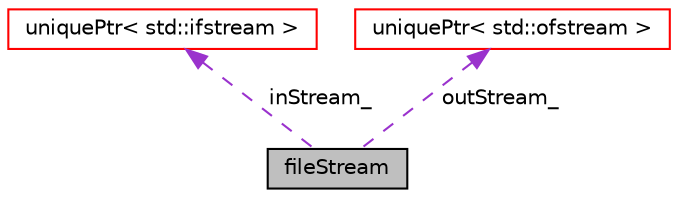 digraph "fileStream"
{
 // LATEX_PDF_SIZE
  edge [fontname="Helvetica",fontsize="10",labelfontname="Helvetica",labelfontsize="10"];
  node [fontname="Helvetica",fontsize="10",shape=record];
  Node1 [label="fileStream",height=0.2,width=0.4,color="black", fillcolor="grey75", style="filled", fontcolor="black",tooltip="Creates and manages an input/output file stream with specified format."];
  Node2 -> Node1 [dir="back",color="darkorchid3",fontsize="10",style="dashed",label=" inStream_" ,fontname="Helvetica"];
  Node2 [label="uniquePtr\< std::ifstream \>",height=0.2,width=0.4,color="red", fillcolor="white", style="filled",URL="$classpFlow_1_1uniquePtr.html",tooltip=" "];
  Node6 -> Node1 [dir="back",color="darkorchid3",fontsize="10",style="dashed",label=" outStream_" ,fontname="Helvetica"];
  Node6 [label="uniquePtr\< std::ofstream \>",height=0.2,width=0.4,color="red", fillcolor="white", style="filled",URL="$classpFlow_1_1uniquePtr.html",tooltip=" "];
}

